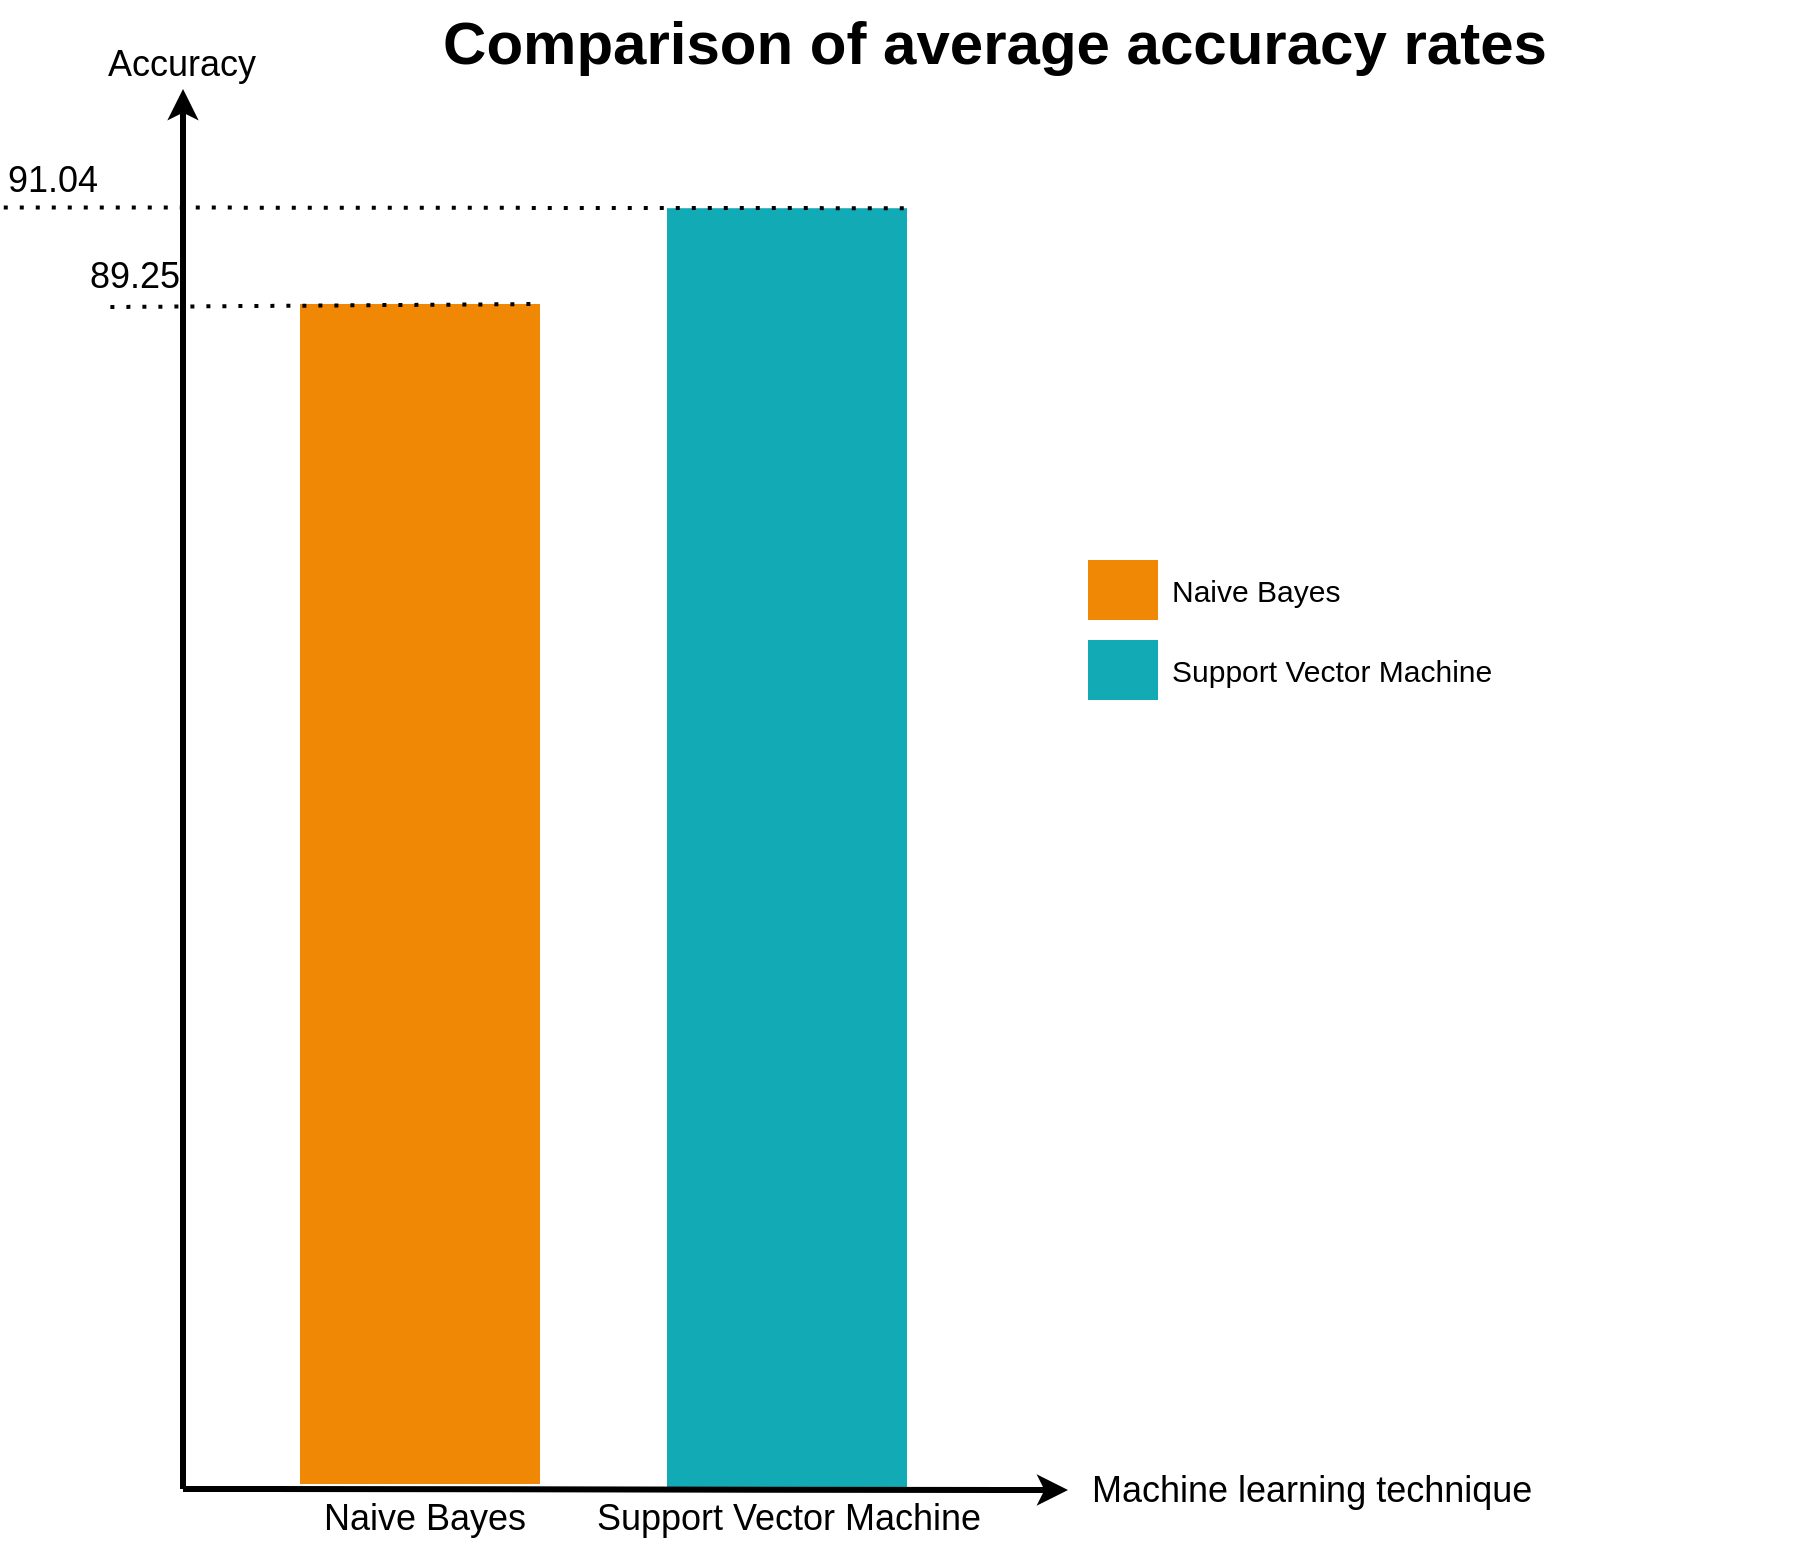 <mxfile version="22.0.3" type="device">
  <diagram id="07fea595-8f29-1299-0266-81d95cde20df" name="Page-1">
    <mxGraphModel dx="-778" dy="165" grid="1" gridSize="10" guides="1" tooltips="1" connect="1" arrows="1" fold="1" page="1" pageScale="1" pageWidth="1169" pageHeight="827" background="none" math="0" shadow="0">
      <root>
        <mxCell id="0" />
        <mxCell id="1" parent="0" />
        <mxCell id="726" value="" style="whiteSpace=wrap;fillColor=#12AAB5;gradientColor=none;gradientDirection=east;strokeColor=none;html=1;fontColor=#23445d;" parent="1" vertex="1">
          <mxGeometry x="2679.5" y="954.1" width="120" height="640" as="geometry" />
        </mxCell>
        <mxCell id="727" value="" style="edgeStyle=none;html=1;fontColor=#000000;strokeWidth=3;strokeColor=#000000;" parent="1" edge="1">
          <mxGeometry width="100" height="100" relative="1" as="geometry">
            <mxPoint x="2437.5" y="1594.5" as="sourcePoint" />
            <mxPoint x="2437.5" y="894.5" as="targetPoint" />
          </mxGeometry>
        </mxCell>
        <mxCell id="728" value="" style="whiteSpace=wrap;fillColor=#F08705;gradientColor=none;gradientDirection=east;strokeColor=none;html=1;fontColor=#23445d;direction=west;" parent="1" vertex="1">
          <mxGeometry x="2496" y="1002" width="120" height="590" as="geometry" />
        </mxCell>
        <mxCell id="734" value="" style="edgeStyle=none;html=1;fontColor=#000000;strokeWidth=3;strokeColor=#000000;" parent="1" edge="1">
          <mxGeometry width="100" height="100" relative="1" as="geometry">
            <mxPoint x="2437.5" y="1594.5" as="sourcePoint" />
            <mxPoint x="2880" y="1595" as="targetPoint" />
          </mxGeometry>
        </mxCell>
        <mxCell id="735" value="Machine learning technique" style="text;spacingTop=-5;html=1;fontSize=18;fontStyle=0;points=[];strokeColor=none;" parent="1" vertex="1">
          <mxGeometry x="2890" y="1582.5" width="80" height="20" as="geometry" />
        </mxCell>
        <mxCell id="736" value="Naive Bayes" style="text;spacingTop=-5;align=center;verticalAlign=middle;fontStyle=0;html=1;fontSize=18;points=[];strokeColor=none;" parent="1" vertex="1">
          <mxGeometry x="2497.5" y="1596.5" width="120" height="30" as="geometry" />
        </mxCell>
        <mxCell id="739" value="" style="whiteSpace=wrap;fillColor=#12AAB5;gradientColor=none;gradientDirection=east;strokeColor=none;html=1;fontColor=#23445d;" parent="1" vertex="1">
          <mxGeometry x="2890" y="1170" width="35.0" height="30.0" as="geometry" />
        </mxCell>
        <mxCell id="740" value="" style="whiteSpace=wrap;fillColor=#F08705;gradientColor=none;gradientDirection=east;strokeColor=none;html=1;fontColor=#23445d;" parent="1" vertex="1">
          <mxGeometry x="2890.0" y="1130" width="35.0" height="30.0" as="geometry" />
        </mxCell>
        <mxCell id="743" value="Naive Bayes" style="text;spacingTop=-5;html=1;points=[];fontSize=15;" parent="1" vertex="1">
          <mxGeometry x="2930" y="1135" width="80" height="20" as="geometry" />
        </mxCell>
        <mxCell id="744" value="Support Vector Machine" style="text;spacingTop=-5;html=1;points=[];fontSize=15;" parent="1" vertex="1">
          <mxGeometry x="2930" y="1175" width="80" height="20" as="geometry" />
        </mxCell>
        <mxCell id="745" value="Accuracy" style="text;spacingTop=-5;html=1;fontSize=18;fontStyle=0;points=[]" parent="1" vertex="1">
          <mxGeometry x="2398" y="870" width="80" height="20" as="geometry" />
        </mxCell>
        <mxCell id="746" value="89.25" style="text;spacingTop=-5;align=center;verticalAlign=bottom;fontStyle=0;html=1;fontSize=18;points=[];labelPosition=center;verticalLabelPosition=top;" parent="1" vertex="1">
          <mxGeometry x="2398" y="1002" width="30" height="130.0" as="geometry" />
        </mxCell>
        <mxCell id="748" value="91.04" style="text;spacingTop=-5;align=center;verticalAlign=bottom;fontStyle=0;html=1;fontSize=18;points=[];labelPosition=center;verticalLabelPosition=top;" parent="1" vertex="1">
          <mxGeometry x="2356.5" y="954.1" width="30" height="130.0" as="geometry" />
        </mxCell>
        <mxCell id="749" value="Comparison of average accuracy rates" style="text;spacingTop=-5;align=center;verticalAlign=middle;fontSize=30;fontStyle=1;html=1;points=[]" parent="1" vertex="1">
          <mxGeometry x="2437.5" y="850.5" width="810" height="45" as="geometry" />
        </mxCell>
        <mxCell id="752" value="Support Vector Machine" style="text;spacingTop=-5;align=center;verticalAlign=middle;fontStyle=0;html=1;fontSize=18;points=[];strokeColor=none;" parent="1" vertex="1">
          <mxGeometry x="2679.5" y="1596.5" width="120" height="30" as="geometry" />
        </mxCell>
        <mxCell id="1j1w0KdPQOfPmrtIeR0J-758" value="" style="endArrow=none;dashed=1;html=1;dashPattern=1 3;strokeWidth=2;rounded=0;exitX=-0.287;exitY=-0.003;exitDx=0;exitDy=0;exitPerimeter=0;entryX=1;entryY=0;entryDx=0;entryDy=0;" parent="1" source="748" target="726" edge="1">
          <mxGeometry width="50" height="50" relative="1" as="geometry">
            <mxPoint x="2880" y="1000" as="sourcePoint" />
            <mxPoint x="2930" y="950" as="targetPoint" />
          </mxGeometry>
        </mxCell>
        <mxCell id="1j1w0KdPQOfPmrtIeR0J-759" value="" style="endArrow=none;dashed=1;html=1;dashPattern=1 3;strokeWidth=2;rounded=0;exitX=1.49;exitY=0.38;exitDx=0;exitDy=0;exitPerimeter=0;entryX=0;entryY=1;entryDx=0;entryDy=0;" parent="1" source="748" target="728" edge="1">
          <mxGeometry width="50" height="50" relative="1" as="geometry">
            <mxPoint x="2428" y="703.18" as="sourcePoint" />
            <mxPoint x="2827" y="703.18" as="targetPoint" />
          </mxGeometry>
        </mxCell>
      </root>
    </mxGraphModel>
  </diagram>
</mxfile>
